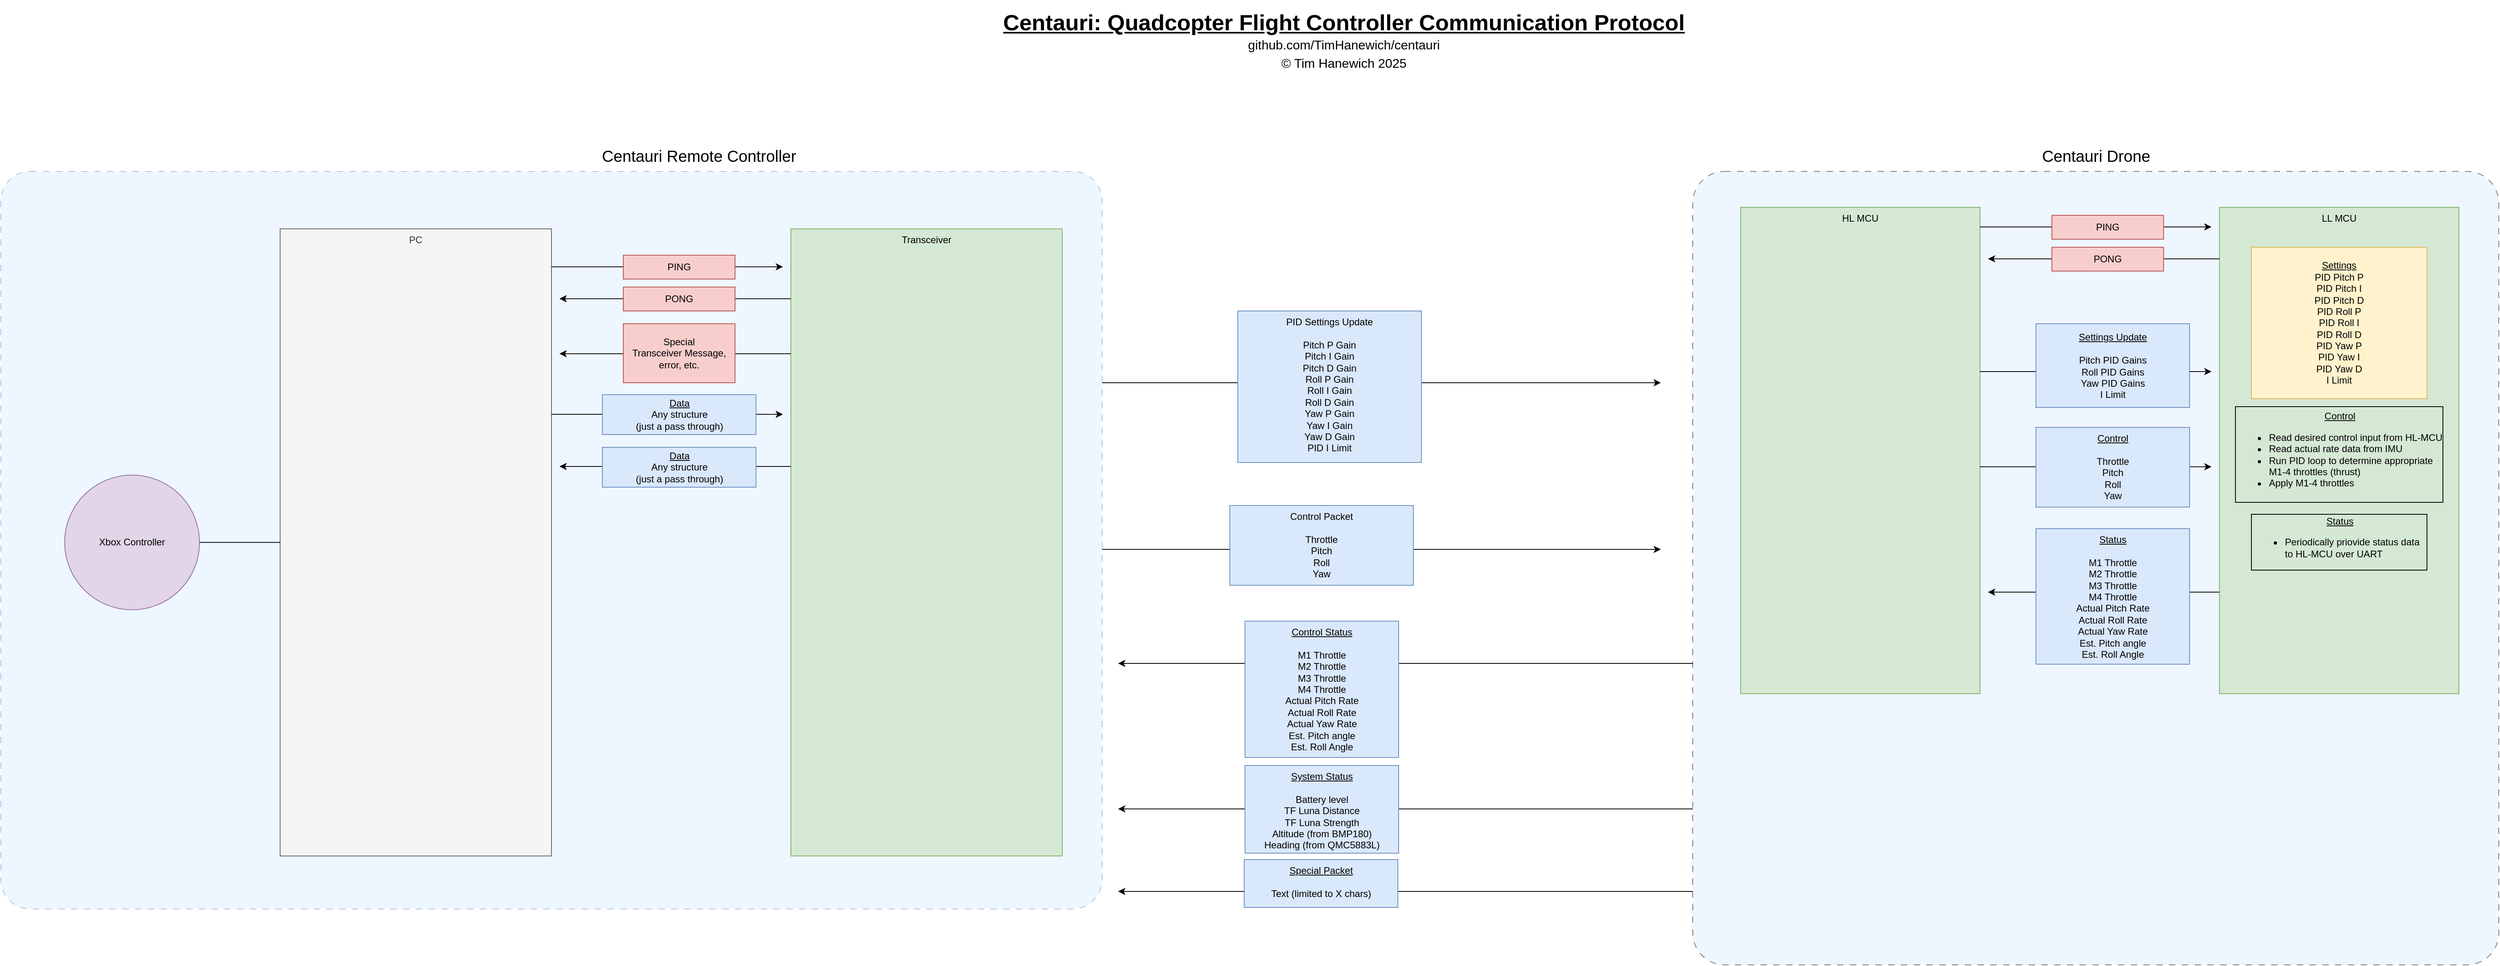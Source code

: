 <mxfile version="28.1.0">
  <diagram name="Page-1" id="Oxd-Gnnp0cI7EY-jCEC0">
    <mxGraphModel dx="4105" dy="2029" grid="1" gridSize="10" guides="1" tooltips="1" connect="1" arrows="1" fold="1" page="1" pageScale="1" pageWidth="850" pageHeight="1100" math="0" shadow="0">
      <root>
        <mxCell id="0" />
        <mxCell id="1" parent="0" />
        <mxCell id="9-CMpRLNuppDFcrcLKN0-22" value="" style="endArrow=classic;html=1;rounded=0;" parent="1" edge="1">
          <mxGeometry width="50" height="50" relative="1" as="geometry">
            <mxPoint x="40" y="702" as="sourcePoint" />
            <mxPoint x="-680" y="702" as="targetPoint" />
          </mxGeometry>
        </mxCell>
        <mxCell id="s8l9SCObQ_Q2c-ipgAVG-3" value="" style="rounded=1;whiteSpace=wrap;html=1;arcSize=4;fillColor=#DDEEFF;dashed=1;dashPattern=8 8;opacity=50;" parent="1" vertex="1">
          <mxGeometry x="40" y="85" width="1010" height="995" as="geometry" />
        </mxCell>
        <mxCell id="s8l9SCObQ_Q2c-ipgAVG-1" value="HL MCU" style="rounded=0;whiteSpace=wrap;html=1;fillColor=#d5e8d4;strokeColor=#82b366;verticalAlign=top;" parent="1" vertex="1">
          <mxGeometry x="100" y="130" width="300" height="610" as="geometry" />
        </mxCell>
        <mxCell id="s8l9SCObQ_Q2c-ipgAVG-2" value="LL MCU" style="rounded=0;whiteSpace=wrap;html=1;fillColor=#d5e8d4;strokeColor=#82b366;verticalAlign=top;" parent="1" vertex="1">
          <mxGeometry x="700" y="130" width="300" height="610" as="geometry" />
        </mxCell>
        <mxCell id="s8l9SCObQ_Q2c-ipgAVG-4" value="Centauri Drone" style="text;html=1;align=center;verticalAlign=middle;whiteSpace=wrap;rounded=0;fontSize=20;" parent="1" vertex="1">
          <mxGeometry x="452.5" y="50" width="185" height="30" as="geometry" />
        </mxCell>
        <mxCell id="9-CMpRLNuppDFcrcLKN0-1" value="" style="rounded=1;whiteSpace=wrap;html=1;arcSize=4;fillColor=#DDEEFF;dashed=1;dashPattern=8 8;strokeColor=#6c8ebf;opacity=50;" parent="1" vertex="1">
          <mxGeometry x="-2080" y="85" width="1380" height="925" as="geometry" />
        </mxCell>
        <mxCell id="9-CMpRLNuppDFcrcLKN0-2" value="Centauri Remote Controller" style="text;html=1;align=center;verticalAlign=middle;whiteSpace=wrap;rounded=0;fontSize=20;" parent="1" vertex="1">
          <mxGeometry x="-1383.75" y="50" width="357.5" height="30" as="geometry" />
        </mxCell>
        <mxCell id="9-CMpRLNuppDFcrcLKN0-3" value="" style="endArrow=classic;html=1;rounded=0;" parent="1" edge="1">
          <mxGeometry width="50" height="50" relative="1" as="geometry">
            <mxPoint x="-700" y="559" as="sourcePoint" />
            <mxPoint y="559" as="targetPoint" />
          </mxGeometry>
        </mxCell>
        <mxCell id="9-CMpRLNuppDFcrcLKN0-4" value="Control Packet&lt;div&gt;&lt;br&gt;&lt;/div&gt;&lt;div&gt;Throttle&lt;/div&gt;&lt;div&gt;Pitch&lt;/div&gt;&lt;div&gt;Roll&lt;/div&gt;&lt;div&gt;Yaw&lt;/div&gt;&lt;div&gt;&lt;br&gt;&lt;/div&gt;" style="rounded=0;whiteSpace=wrap;html=1;fillColor=#dae8fc;strokeColor=#6c8ebf;verticalAlign=top;" parent="1" vertex="1">
          <mxGeometry x="-540" y="504" width="230" height="100" as="geometry" />
        </mxCell>
        <mxCell id="9-CMpRLNuppDFcrcLKN0-12" value="" style="endArrow=classic;html=1;rounded=0;" parent="1" edge="1">
          <mxGeometry width="50" height="50" relative="1" as="geometry">
            <mxPoint x="400" y="455.41" as="sourcePoint" />
            <mxPoint x="690" y="455.41" as="targetPoint" />
          </mxGeometry>
        </mxCell>
        <mxCell id="9-CMpRLNuppDFcrcLKN0-8" value="&lt;u&gt;Settings&lt;/u&gt;&lt;div&gt;PID Pitch P&lt;/div&gt;&lt;div&gt;PID Pitch I&lt;/div&gt;&lt;div&gt;PID Pitch D&lt;/div&gt;&lt;div&gt;PID Roll P&lt;/div&gt;&lt;div&gt;PID Roll I&lt;/div&gt;&lt;div&gt;PID Roll D&lt;/div&gt;&lt;div&gt;PID Yaw P&lt;/div&gt;&lt;div&gt;PID Yaw I&lt;/div&gt;&lt;div&gt;PID Yaw D&lt;/div&gt;&lt;div&gt;I Limit&lt;/div&gt;" style="rounded=0;whiteSpace=wrap;html=1;fillColor=#fff2cc;strokeColor=#d6b656;" parent="1" vertex="1">
          <mxGeometry x="740" y="180" width="220" height="190" as="geometry" />
        </mxCell>
        <mxCell id="9-CMpRLNuppDFcrcLKN0-10" value="" style="endArrow=classic;html=1;rounded=0;" parent="1" edge="1">
          <mxGeometry width="50" height="50" relative="1" as="geometry">
            <mxPoint x="400" y="336" as="sourcePoint" />
            <mxPoint x="690" y="336" as="targetPoint" />
          </mxGeometry>
        </mxCell>
        <mxCell id="9-CMpRLNuppDFcrcLKN0-9" value="&lt;u&gt;Settings Update&lt;/u&gt;&lt;div&gt;&lt;u&gt;&lt;br&gt;&lt;/u&gt;&lt;div&gt;Pitch PID Gains&lt;/div&gt;&lt;div&gt;Roll PID Gains&lt;/div&gt;&lt;div&gt;Yaw PID Gains&lt;/div&gt;&lt;div&gt;I Limit&lt;/div&gt;&lt;/div&gt;" style="rounded=0;whiteSpace=wrap;html=1;fillColor=#dae8fc;strokeColor=#6c8ebf;verticalAlign=middle;" parent="1" vertex="1">
          <mxGeometry x="470" y="276" width="192.5" height="105" as="geometry" />
        </mxCell>
        <mxCell id="9-CMpRLNuppDFcrcLKN0-6" value="&lt;u&gt;Control&lt;/u&gt;&lt;br&gt;&lt;div&gt;&lt;br&gt;&lt;/div&gt;&lt;div&gt;Throttle&lt;/div&gt;&lt;div&gt;Pitch&lt;/div&gt;&lt;div&gt;Roll&lt;/div&gt;&lt;div&gt;Yaw&lt;/div&gt;&lt;div&gt;&lt;br&gt;&lt;/div&gt;" style="rounded=0;whiteSpace=wrap;html=1;fillColor=#dae8fc;strokeColor=#6c8ebf;verticalAlign=top;" parent="1" vertex="1">
          <mxGeometry x="470" y="406" width="192.5" height="100" as="geometry" />
        </mxCell>
        <mxCell id="9-CMpRLNuppDFcrcLKN0-17" value="&lt;div style=&quot;text-align: center;&quot;&gt;&lt;u&gt;Control&lt;/u&gt;&lt;/div&gt;&lt;ul&gt;&lt;li&gt;Read desired control input from HL-MCU&lt;/li&gt;&lt;li&gt;Read actual rate data from IMU&lt;/li&gt;&lt;li&gt;Run PID loop to determine appropriate M1-4 throttles (thrust)&lt;/li&gt;&lt;li&gt;Apply M1-4 throttles&lt;/li&gt;&lt;/ul&gt;" style="rounded=0;whiteSpace=wrap;html=1;fillColor=#d5e8d4;strokeColor=#000000;align=left;" parent="1" vertex="1">
          <mxGeometry x="720" y="380" width="260" height="120" as="geometry" />
        </mxCell>
        <mxCell id="9-CMpRLNuppDFcrcLKN0-20" value="" style="endArrow=classic;html=1;rounded=0;" parent="1" edge="1">
          <mxGeometry width="50" height="50" relative="1" as="geometry">
            <mxPoint x="700" y="612.57" as="sourcePoint" />
            <mxPoint x="410" y="612.57" as="targetPoint" />
          </mxGeometry>
        </mxCell>
        <mxCell id="9-CMpRLNuppDFcrcLKN0-18" value="&lt;u&gt;Status&lt;/u&gt;&lt;div&gt;&lt;br&gt;&lt;/div&gt;&lt;div&gt;M1 Throttle&lt;/div&gt;&lt;div&gt;M2 Throttle&lt;/div&gt;&lt;div&gt;M3 Throttle&lt;/div&gt;&lt;div&gt;M4 Throttle&lt;/div&gt;&lt;div&gt;Actual Pitch Rate&lt;/div&gt;&lt;div&gt;Actual Roll Rate&lt;/div&gt;&lt;div&gt;Actual Yaw Rate&lt;/div&gt;&lt;div&gt;Est. Pitch angle&lt;/div&gt;&lt;div&gt;Est. Roll Angle&lt;/div&gt;&lt;div&gt;&lt;br&gt;&lt;/div&gt;" style="rounded=0;whiteSpace=wrap;html=1;fillColor=#dae8fc;strokeColor=#6c8ebf;verticalAlign=top;" parent="1" vertex="1">
          <mxGeometry x="470" y="533" width="192.5" height="170" as="geometry" />
        </mxCell>
        <mxCell id="9-CMpRLNuppDFcrcLKN0-21" value="&lt;u&gt;Control Status&lt;/u&gt;&lt;div&gt;&lt;br&gt;&lt;/div&gt;&lt;div&gt;M1 Throttle&lt;/div&gt;&lt;div&gt;M2 Throttle&lt;/div&gt;&lt;div&gt;M3 Throttle&lt;/div&gt;&lt;div&gt;M4 Throttle&lt;/div&gt;&lt;div&gt;Actual Pitch Rate&lt;/div&gt;&lt;div&gt;Actual Roll Rate&lt;/div&gt;&lt;div&gt;Actual Yaw Rate&lt;/div&gt;&lt;div&gt;Est. Pitch angle&lt;/div&gt;&lt;div&gt;Est. Roll Angle&lt;/div&gt;" style="rounded=0;whiteSpace=wrap;html=1;fillColor=#dae8fc;strokeColor=#6c8ebf;verticalAlign=top;" parent="1" vertex="1">
          <mxGeometry x="-521" y="649" width="192.5" height="171" as="geometry" />
        </mxCell>
        <mxCell id="9-CMpRLNuppDFcrcLKN0-23" value="&lt;div style=&quot;text-align: center;&quot;&gt;&lt;u&gt;Status&lt;/u&gt;&lt;/div&gt;&lt;ul&gt;&lt;li&gt;Periodically priovide status data to HL-MCU over UART&lt;/li&gt;&lt;/ul&gt;" style="rounded=0;whiteSpace=wrap;html=1;fillColor=#d5e8d4;strokeColor=#000000;align=left;" parent="1" vertex="1">
          <mxGeometry x="740" y="515" width="220" height="70" as="geometry" />
        </mxCell>
        <mxCell id="1nN7b9fCO7w4V5sfwXuX-2" value="" style="endArrow=classic;html=1;rounded=0;" parent="1" edge="1">
          <mxGeometry width="50" height="50" relative="1" as="geometry">
            <mxPoint x="40" y="988" as="sourcePoint" />
            <mxPoint x="-680" y="988" as="targetPoint" />
          </mxGeometry>
        </mxCell>
        <mxCell id="1nN7b9fCO7w4V5sfwXuX-1" value="&lt;u&gt;Special Packet&lt;/u&gt;&lt;div&gt;&lt;br&gt;&lt;/div&gt;&lt;div&gt;Text (limited to X chars)&lt;/div&gt;" style="rounded=0;whiteSpace=wrap;html=1;fillColor=#dae8fc;strokeColor=#6c8ebf;verticalAlign=top;" parent="1" vertex="1">
          <mxGeometry x="-522" y="948" width="192.5" height="60" as="geometry" />
        </mxCell>
        <mxCell id="1nN7b9fCO7w4V5sfwXuX-7" value="" style="endArrow=classic;html=1;rounded=0;" parent="1" edge="1">
          <mxGeometry width="50" height="50" relative="1" as="geometry">
            <mxPoint x="400" y="154.58" as="sourcePoint" />
            <mxPoint x="690" y="154.58" as="targetPoint" />
          </mxGeometry>
        </mxCell>
        <mxCell id="1nN7b9fCO7w4V5sfwXuX-5" value="PING" style="rounded=0;whiteSpace=wrap;html=1;fillColor=#f8cecc;strokeColor=#b85450;" parent="1" vertex="1">
          <mxGeometry x="490" y="140" width="140" height="30" as="geometry" />
        </mxCell>
        <mxCell id="1nN7b9fCO7w4V5sfwXuX-9" value="" style="endArrow=classic;html=1;rounded=0;" parent="1" edge="1">
          <mxGeometry width="50" height="50" relative="1" as="geometry">
            <mxPoint x="700" y="194.58" as="sourcePoint" />
            <mxPoint x="410" y="194.58" as="targetPoint" />
          </mxGeometry>
        </mxCell>
        <mxCell id="1nN7b9fCO7w4V5sfwXuX-6" value="PONG" style="rounded=0;whiteSpace=wrap;html=1;fillColor=#f8cecc;strokeColor=#b85450;" parent="1" vertex="1">
          <mxGeometry x="490" y="180" width="140" height="30" as="geometry" />
        </mxCell>
        <mxCell id="1nN7b9fCO7w4V5sfwXuX-11" value="Transceiver" style="rounded=0;whiteSpace=wrap;html=1;fillColor=#d5e8d4;strokeColor=#82b366;verticalAlign=top;" parent="1" vertex="1">
          <mxGeometry x="-1090" y="157" width="340" height="786.5" as="geometry" />
        </mxCell>
        <mxCell id="1nN7b9fCO7w4V5sfwXuX-12" value="PC" style="rounded=0;whiteSpace=wrap;html=1;fillColor=#f5f5f5;strokeColor=#666666;verticalAlign=top;fontColor=#333333;" parent="1" vertex="1">
          <mxGeometry x="-1730" y="157" width="340" height="786.5" as="geometry" />
        </mxCell>
        <mxCell id="1nN7b9fCO7w4V5sfwXuX-13" value="Xbox Controller" style="ellipse;whiteSpace=wrap;html=1;aspect=fixed;fillColor=#e1d5e7;strokeColor=#9673a6;" parent="1" vertex="1">
          <mxGeometry x="-2000" y="465.75" width="169" height="169" as="geometry" />
        </mxCell>
        <mxCell id="1nN7b9fCO7w4V5sfwXuX-16" value="" style="endArrow=classic;html=1;rounded=0;" parent="1" edge="1">
          <mxGeometry width="50" height="50" relative="1" as="geometry">
            <mxPoint x="-1390" y="204.58" as="sourcePoint" />
            <mxPoint x="-1100" y="204.58" as="targetPoint" />
          </mxGeometry>
        </mxCell>
        <mxCell id="1nN7b9fCO7w4V5sfwXuX-17" value="PING" style="rounded=0;whiteSpace=wrap;html=1;fillColor=#f8cecc;strokeColor=#b85450;" parent="1" vertex="1">
          <mxGeometry x="-1300" y="190" width="140" height="30" as="geometry" />
        </mxCell>
        <mxCell id="1nN7b9fCO7w4V5sfwXuX-18" value="" style="endArrow=classic;html=1;rounded=0;" parent="1" edge="1">
          <mxGeometry width="50" height="50" relative="1" as="geometry">
            <mxPoint x="-1090" y="244.58" as="sourcePoint" />
            <mxPoint x="-1380" y="244.58" as="targetPoint" />
          </mxGeometry>
        </mxCell>
        <mxCell id="1nN7b9fCO7w4V5sfwXuX-19" value="PONG" style="rounded=0;whiteSpace=wrap;html=1;fillColor=#f8cecc;strokeColor=#b85450;" parent="1" vertex="1">
          <mxGeometry x="-1300" y="230" width="140" height="30" as="geometry" />
        </mxCell>
        <mxCell id="1nN7b9fCO7w4V5sfwXuX-23" value="" style="endArrow=classic;html=1;rounded=0;" parent="1" edge="1">
          <mxGeometry width="50" height="50" relative="1" as="geometry">
            <mxPoint x="-1090" y="455" as="sourcePoint" />
            <mxPoint x="-1380" y="455" as="targetPoint" />
          </mxGeometry>
        </mxCell>
        <mxCell id="1nN7b9fCO7w4V5sfwXuX-22" value="&lt;u&gt;Data&lt;/u&gt;&lt;div&gt;Any structure&lt;/div&gt;&lt;div&gt;(just a pass through)&lt;/div&gt;" style="rounded=0;whiteSpace=wrap;html=1;fillColor=#dae8fc;strokeColor=#6c8ebf;verticalAlign=middle;" parent="1" vertex="1">
          <mxGeometry x="-1326.25" y="431" width="192.5" height="50" as="geometry" />
        </mxCell>
        <mxCell id="1nN7b9fCO7w4V5sfwXuX-24" value="" style="endArrow=classic;html=1;rounded=0;" parent="1" edge="1">
          <mxGeometry width="50" height="50" relative="1" as="geometry">
            <mxPoint x="-1390" y="389.67" as="sourcePoint" />
            <mxPoint x="-1100" y="389.67" as="targetPoint" />
          </mxGeometry>
        </mxCell>
        <mxCell id="1nN7b9fCO7w4V5sfwXuX-20" value="&lt;u&gt;Data&lt;/u&gt;&lt;div&gt;Any structure&lt;/div&gt;&lt;div&gt;(just a pass through)&lt;/div&gt;" style="rounded=0;whiteSpace=wrap;html=1;fillColor=#dae8fc;strokeColor=#6c8ebf;verticalAlign=middle;" parent="1" vertex="1">
          <mxGeometry x="-1326.25" y="365" width="192.5" height="50" as="geometry" />
        </mxCell>
        <mxCell id="1nN7b9fCO7w4V5sfwXuX-25" value="" style="endArrow=none;html=1;rounded=0;exitX=1;exitY=0.5;exitDx=0;exitDy=0;entryX=0;entryY=0.5;entryDx=0;entryDy=0;" parent="1" source="1nN7b9fCO7w4V5sfwXuX-13" target="1nN7b9fCO7w4V5sfwXuX-12" edge="1">
          <mxGeometry width="50" height="50" relative="1" as="geometry">
            <mxPoint x="-1410" y="510" as="sourcePoint" />
            <mxPoint x="-1360" y="460" as="targetPoint" />
          </mxGeometry>
        </mxCell>
        <mxCell id="1nN7b9fCO7w4V5sfwXuX-28" value="" style="endArrow=classic;html=1;rounded=0;" parent="1" edge="1">
          <mxGeometry width="50" height="50" relative="1" as="geometry">
            <mxPoint x="-1090" y="313.58" as="sourcePoint" />
            <mxPoint x="-1380" y="313.58" as="targetPoint" />
          </mxGeometry>
        </mxCell>
        <mxCell id="1nN7b9fCO7w4V5sfwXuX-29" value="Special&lt;div&gt;Transceiver Message, error, etc.&lt;/div&gt;" style="rounded=0;whiteSpace=wrap;html=1;fillColor=#f8cecc;strokeColor=#b85450;" parent="1" vertex="1">
          <mxGeometry x="-1300" y="276" width="140" height="74" as="geometry" />
        </mxCell>
        <mxCell id="1nN7b9fCO7w4V5sfwXuX-31" value="" style="endArrow=classic;html=1;rounded=0;" parent="1" edge="1">
          <mxGeometry width="50" height="50" relative="1" as="geometry">
            <mxPoint x="-700" y="350" as="sourcePoint" />
            <mxPoint y="350" as="targetPoint" />
          </mxGeometry>
        </mxCell>
        <mxCell id="1nN7b9fCO7w4V5sfwXuX-30" value="&lt;div&gt;PID Settings Update&lt;/div&gt;&lt;div&gt;&lt;br&gt;&lt;/div&gt;&lt;div&gt;&lt;div&gt;Pitch P Gain&lt;/div&gt;&lt;div&gt;Pitch I Gain&lt;/div&gt;&lt;div&gt;Pitch D Gain&lt;/div&gt;&lt;div&gt;Roll P Gain&lt;/div&gt;&lt;div&gt;Roll I Gain&lt;/div&gt;&lt;div&gt;Roll D Gain&lt;/div&gt;&lt;div&gt;Yaw P Gain&lt;/div&gt;&lt;div&gt;Yaw I Gain&lt;/div&gt;&lt;div&gt;Yaw D Gain&lt;/div&gt;&lt;div&gt;PID I Limit&lt;/div&gt;&lt;div&gt;&lt;br&gt;&lt;/div&gt;&lt;/div&gt;" style="rounded=0;whiteSpace=wrap;html=1;fillColor=#dae8fc;strokeColor=#6c8ebf;verticalAlign=top;" parent="1" vertex="1">
          <mxGeometry x="-530" y="260" width="230" height="190" as="geometry" />
        </mxCell>
        <mxCell id="nyPtQHudZqdXI_7nlrX0-2" value="" style="endArrow=classic;html=1;rounded=0;" parent="1" edge="1">
          <mxGeometry width="50" height="50" relative="1" as="geometry">
            <mxPoint x="40" y="884.5" as="sourcePoint" />
            <mxPoint x="-680" y="884.5" as="targetPoint" />
          </mxGeometry>
        </mxCell>
        <mxCell id="nyPtQHudZqdXI_7nlrX0-1" value="&lt;u&gt;System Status&lt;/u&gt;&lt;div&gt;&lt;br&gt;&lt;/div&gt;&lt;div&gt;&lt;div&gt;Battery level&lt;/div&gt;&lt;div&gt;TF Luna Distance&lt;/div&gt;&lt;div&gt;TF Luna Strength&lt;/div&gt;&lt;div&gt;Altitude (from BMP180)&lt;/div&gt;&lt;div&gt;Heading (from QMC5883L)&lt;/div&gt;&lt;/div&gt;&lt;div&gt;&lt;br&gt;&lt;/div&gt;" style="rounded=0;whiteSpace=wrap;html=1;fillColor=#dae8fc;strokeColor=#6c8ebf;verticalAlign=top;" parent="1" vertex="1">
          <mxGeometry x="-521" y="830" width="192.5" height="110" as="geometry" />
        </mxCell>
        <mxCell id="hxOUQ-tuv7XgyCP0HNfm-2" value="Centauri: Quadcopter Flight Controller Communication Protocol" style="text;html=1;align=center;verticalAlign=middle;whiteSpace=wrap;rounded=0;fontSize=28;fontStyle=5" parent="1" vertex="1">
          <mxGeometry x="-887.5" y="-130" width="980" height="55" as="geometry" />
        </mxCell>
        <mxCell id="hxOUQ-tuv7XgyCP0HNfm-3" value="github.com/TimHanewich/centauri" style="text;html=1;align=center;verticalAlign=middle;whiteSpace=wrap;rounded=0;fontSize=16;" parent="1" vertex="1">
          <mxGeometry x="-569.25" y="-89" width="343.5" height="30" as="geometry" />
        </mxCell>
        <mxCell id="hxOUQ-tuv7XgyCP0HNfm-4" value="© Tim Hanewich 2025" style="text;html=1;align=center;verticalAlign=middle;whiteSpace=wrap;rounded=0;fontSize=16;" parent="1" vertex="1">
          <mxGeometry x="-569.25" y="-66" width="343.5" height="30" as="geometry" />
        </mxCell>
      </root>
    </mxGraphModel>
  </diagram>
</mxfile>
